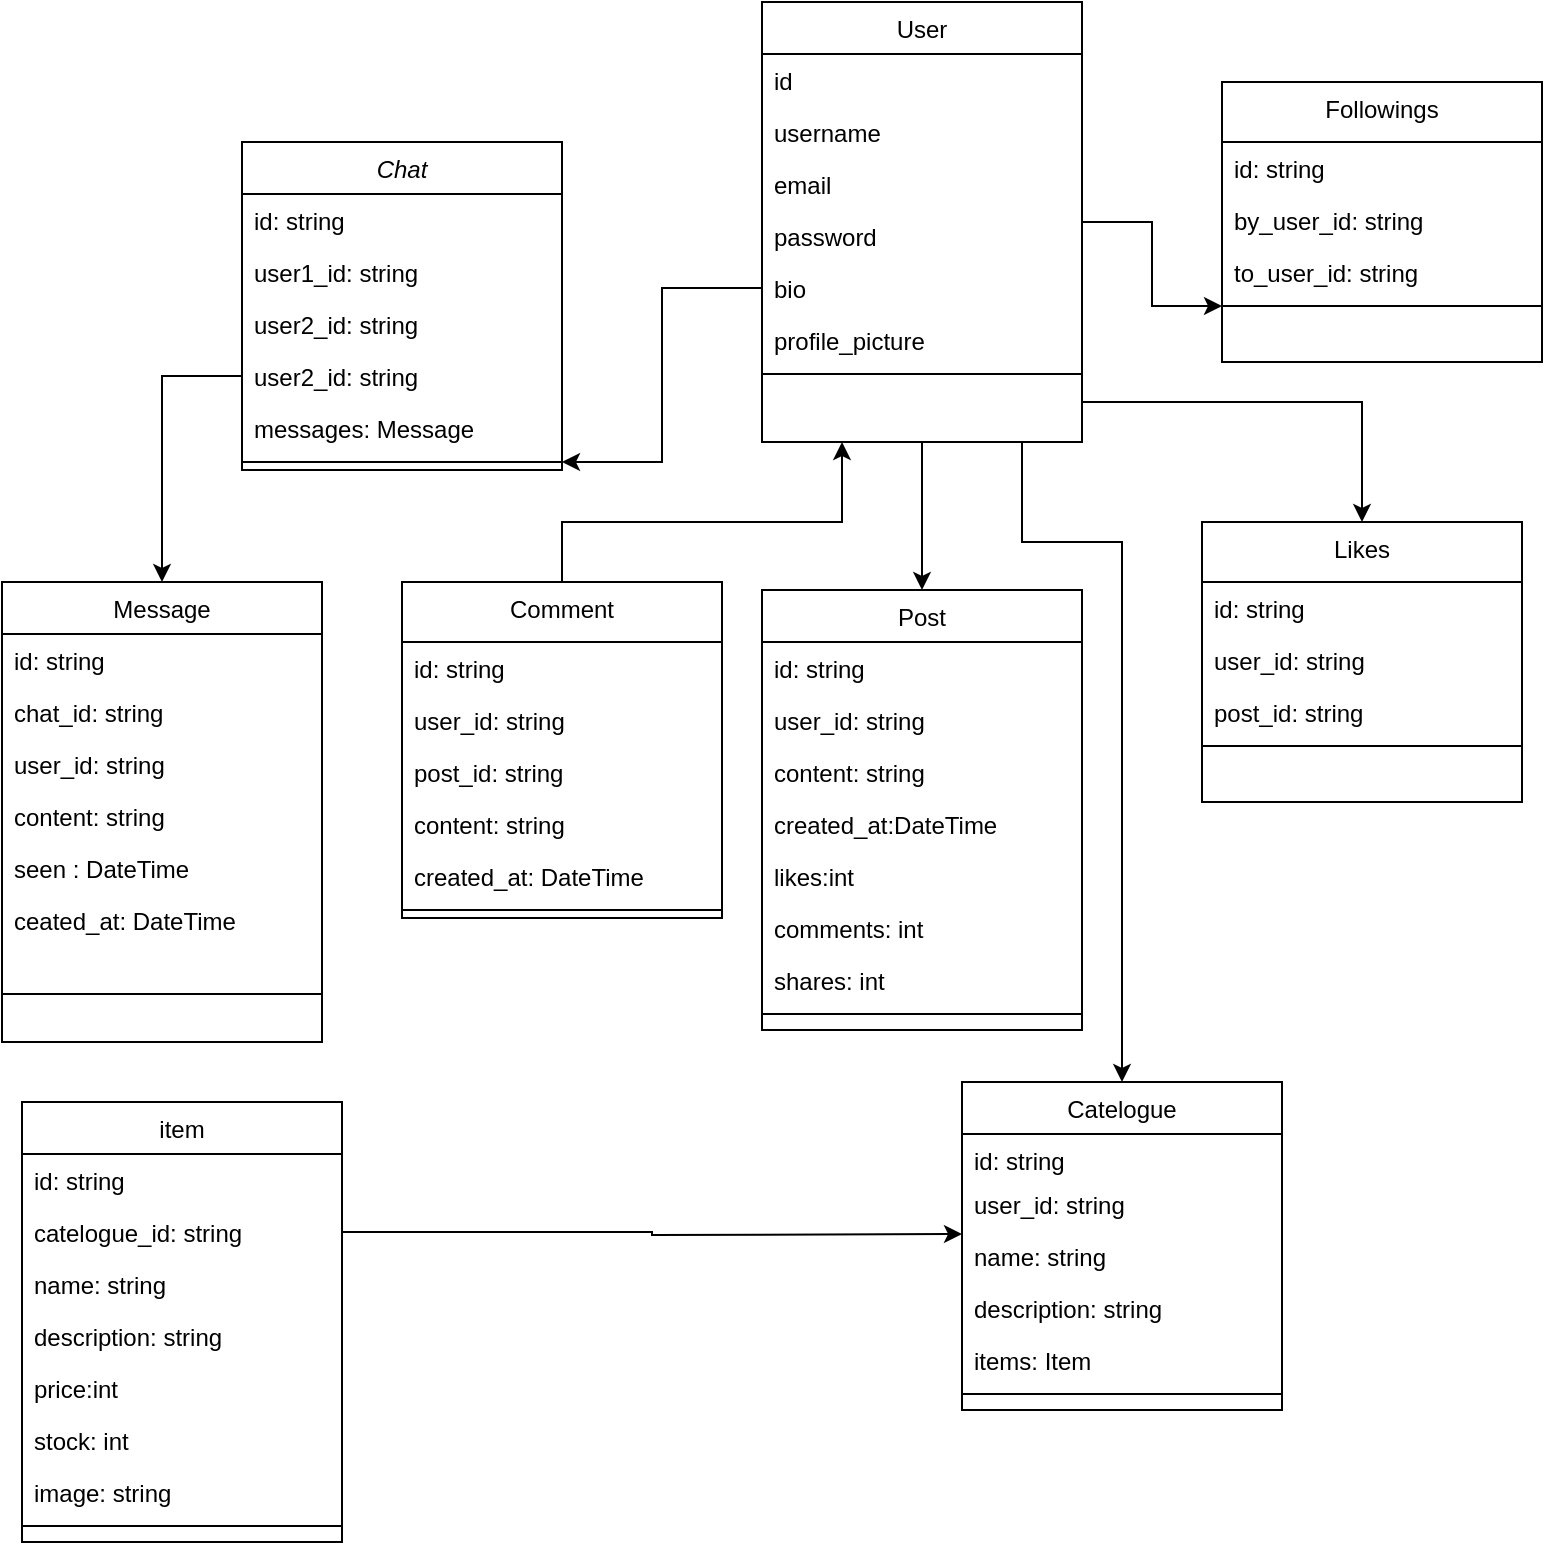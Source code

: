 <mxfile version="22.1.16" type="device">
  <diagram id="C5RBs43oDa-KdzZeNtuy" name="Page-1">
    <mxGraphModel dx="1200" dy="837" grid="1" gridSize="10" guides="1" tooltips="1" connect="1" arrows="1" fold="1" page="1" pageScale="1" pageWidth="827" pageHeight="1169" math="0" shadow="0">
      <root>
        <mxCell id="WIyWlLk6GJQsqaUBKTNV-0" />
        <mxCell id="WIyWlLk6GJQsqaUBKTNV-1" parent="WIyWlLk6GJQsqaUBKTNV-0" />
        <mxCell id="J3o90GDxarAuZLOoOO7l-0" value="" style="group" vertex="1" connectable="0" parent="WIyWlLk6GJQsqaUBKTNV-1">
          <mxGeometry x="40" y="80" width="770" height="770" as="geometry" />
        </mxCell>
        <mxCell id="zkfFHV4jXpPFQw0GAbJ--0" value="Chat" style="swimlane;fontStyle=2;align=center;verticalAlign=top;childLayout=stackLayout;horizontal=1;startSize=26;horizontalStack=0;resizeParent=1;resizeLast=0;collapsible=1;marginBottom=0;rounded=0;shadow=0;strokeWidth=1;" parent="J3o90GDxarAuZLOoOO7l-0" vertex="1">
          <mxGeometry x="120" y="70" width="160" height="164" as="geometry">
            <mxRectangle x="230" y="140" width="160" height="26" as="alternateBounds" />
          </mxGeometry>
        </mxCell>
        <mxCell id="zkfFHV4jXpPFQw0GAbJ--1" value="id: string" style="text;align=left;verticalAlign=top;spacingLeft=4;spacingRight=4;overflow=hidden;rotatable=0;points=[[0,0.5],[1,0.5]];portConstraint=eastwest;" parent="zkfFHV4jXpPFQw0GAbJ--0" vertex="1">
          <mxGeometry y="26" width="160" height="26" as="geometry" />
        </mxCell>
        <mxCell id="zkfFHV4jXpPFQw0GAbJ--2" value="user1_id: string" style="text;align=left;verticalAlign=top;spacingLeft=4;spacingRight=4;overflow=hidden;rotatable=0;points=[[0,0.5],[1,0.5]];portConstraint=eastwest;rounded=0;shadow=0;html=0;" parent="zkfFHV4jXpPFQw0GAbJ--0" vertex="1">
          <mxGeometry y="52" width="160" height="26" as="geometry" />
        </mxCell>
        <mxCell id="G_bU7HG2VC5XG64Yvgg4-59" value="user2_id: string" style="text;align=left;verticalAlign=top;spacingLeft=4;spacingRight=4;overflow=hidden;rotatable=0;points=[[0,0.5],[1,0.5]];portConstraint=eastwest;rounded=0;shadow=0;html=0;" parent="zkfFHV4jXpPFQw0GAbJ--0" vertex="1">
          <mxGeometry y="78" width="160" height="26" as="geometry" />
        </mxCell>
        <mxCell id="G_bU7HG2VC5XG64Yvgg4-35" value="user2_id: string" style="text;align=left;verticalAlign=top;spacingLeft=4;spacingRight=4;overflow=hidden;rotatable=0;points=[[0,0.5],[1,0.5]];portConstraint=eastwest;rounded=0;shadow=0;html=0;" parent="zkfFHV4jXpPFQw0GAbJ--0" vertex="1">
          <mxGeometry y="104" width="160" height="26" as="geometry" />
        </mxCell>
        <mxCell id="zkfFHV4jXpPFQw0GAbJ--3" value="messages: Message" style="text;align=left;verticalAlign=top;spacingLeft=4;spacingRight=4;overflow=hidden;rotatable=0;points=[[0,0.5],[1,0.5]];portConstraint=eastwest;rounded=0;shadow=0;html=0;" parent="zkfFHV4jXpPFQw0GAbJ--0" vertex="1">
          <mxGeometry y="130" width="160" height="26" as="geometry" />
        </mxCell>
        <mxCell id="zkfFHV4jXpPFQw0GAbJ--4" value="" style="line;html=1;strokeWidth=1;align=left;verticalAlign=middle;spacingTop=-1;spacingLeft=3;spacingRight=3;rotatable=0;labelPosition=right;points=[];portConstraint=eastwest;" parent="zkfFHV4jXpPFQw0GAbJ--0" vertex="1">
          <mxGeometry y="156" width="160" height="8" as="geometry" />
        </mxCell>
        <mxCell id="zkfFHV4jXpPFQw0GAbJ--13" value="Catelogue" style="swimlane;fontStyle=0;align=center;verticalAlign=top;childLayout=stackLayout;horizontal=1;startSize=26;horizontalStack=0;resizeParent=1;resizeLast=0;collapsible=1;marginBottom=0;rounded=0;shadow=0;strokeWidth=1;" parent="J3o90GDxarAuZLOoOO7l-0" vertex="1">
          <mxGeometry x="480" y="540" width="160" height="164" as="geometry">
            <mxRectangle x="340" y="380" width="170" height="26" as="alternateBounds" />
          </mxGeometry>
        </mxCell>
        <mxCell id="G_bU7HG2VC5XG64Yvgg4-14" value="id: string" style="text;align=left;verticalAlign=top;spacingLeft=4;spacingRight=4;overflow=hidden;rotatable=0;points=[[0,0.5],[1,0.5]];portConstraint=eastwest;" parent="zkfFHV4jXpPFQw0GAbJ--13" vertex="1">
          <mxGeometry y="26" width="160" height="22" as="geometry" />
        </mxCell>
        <mxCell id="G_bU7HG2VC5XG64Yvgg4-16" value="user_id: string" style="text;align=left;verticalAlign=top;spacingLeft=4;spacingRight=4;overflow=hidden;rotatable=0;points=[[0,0.5],[1,0.5]];portConstraint=eastwest;" parent="zkfFHV4jXpPFQw0GAbJ--13" vertex="1">
          <mxGeometry y="48" width="160" height="26" as="geometry" />
        </mxCell>
        <mxCell id="G_bU7HG2VC5XG64Yvgg4-17" value="name: string" style="text;align=left;verticalAlign=top;spacingLeft=4;spacingRight=4;overflow=hidden;rotatable=0;points=[[0,0.5],[1,0.5]];portConstraint=eastwest;" parent="zkfFHV4jXpPFQw0GAbJ--13" vertex="1">
          <mxGeometry y="74" width="160" height="26" as="geometry" />
        </mxCell>
        <mxCell id="G_bU7HG2VC5XG64Yvgg4-15" value="description: string" style="text;align=left;verticalAlign=top;spacingLeft=4;spacingRight=4;overflow=hidden;rotatable=0;points=[[0,0.5],[1,0.5]];portConstraint=eastwest;" parent="zkfFHV4jXpPFQw0GAbJ--13" vertex="1">
          <mxGeometry y="100" width="160" height="26" as="geometry" />
        </mxCell>
        <mxCell id="zkfFHV4jXpPFQw0GAbJ--14" value="items: Item" style="text;align=left;verticalAlign=top;spacingLeft=4;spacingRight=4;overflow=hidden;rotatable=0;points=[[0,0.5],[1,0.5]];portConstraint=eastwest;" parent="zkfFHV4jXpPFQw0GAbJ--13" vertex="1">
          <mxGeometry y="126" width="160" height="26" as="geometry" />
        </mxCell>
        <mxCell id="zkfFHV4jXpPFQw0GAbJ--15" value="" style="line;html=1;strokeWidth=1;align=left;verticalAlign=middle;spacingTop=-1;spacingLeft=3;spacingRight=3;rotatable=0;labelPosition=right;points=[];portConstraint=eastwest;" parent="zkfFHV4jXpPFQw0GAbJ--13" vertex="1">
          <mxGeometry y="152" width="160" height="8" as="geometry" />
        </mxCell>
        <mxCell id="G_bU7HG2VC5XG64Yvgg4-66" style="edgeStyle=orthogonalEdgeStyle;rounded=0;orthogonalLoop=1;jettySize=auto;html=1;entryX=0.5;entryY=0;entryDx=0;entryDy=0;" parent="J3o90GDxarAuZLOoOO7l-0" source="zkfFHV4jXpPFQw0GAbJ--17" target="zkfFHV4jXpPFQw0GAbJ--13" edge="1">
          <mxGeometry relative="1" as="geometry">
            <Array as="points">
              <mxPoint x="510" y="270" />
              <mxPoint x="560" y="270" />
            </Array>
          </mxGeometry>
        </mxCell>
        <mxCell id="zkfFHV4jXpPFQw0GAbJ--17" value="User" style="swimlane;fontStyle=0;align=center;verticalAlign=top;childLayout=stackLayout;horizontal=1;startSize=26;horizontalStack=0;resizeParent=1;resizeLast=0;collapsible=1;marginBottom=0;rounded=0;shadow=0;strokeWidth=1;" parent="J3o90GDxarAuZLOoOO7l-0" vertex="1">
          <mxGeometry x="380" width="160" height="220" as="geometry">
            <mxRectangle x="550" y="140" width="160" height="26" as="alternateBounds" />
          </mxGeometry>
        </mxCell>
        <mxCell id="zkfFHV4jXpPFQw0GAbJ--18" value="id" style="text;align=left;verticalAlign=top;spacingLeft=4;spacingRight=4;overflow=hidden;rotatable=0;points=[[0,0.5],[1,0.5]];portConstraint=eastwest;" parent="zkfFHV4jXpPFQw0GAbJ--17" vertex="1">
          <mxGeometry y="26" width="160" height="26" as="geometry" />
        </mxCell>
        <mxCell id="zkfFHV4jXpPFQw0GAbJ--19" value="username" style="text;align=left;verticalAlign=top;spacingLeft=4;spacingRight=4;overflow=hidden;rotatable=0;points=[[0,0.5],[1,0.5]];portConstraint=eastwest;rounded=0;shadow=0;html=0;" parent="zkfFHV4jXpPFQw0GAbJ--17" vertex="1">
          <mxGeometry y="52" width="160" height="26" as="geometry" />
        </mxCell>
        <mxCell id="zkfFHV4jXpPFQw0GAbJ--20" value="email" style="text;align=left;verticalAlign=top;spacingLeft=4;spacingRight=4;overflow=hidden;rotatable=0;points=[[0,0.5],[1,0.5]];portConstraint=eastwest;rounded=0;shadow=0;html=0;" parent="zkfFHV4jXpPFQw0GAbJ--17" vertex="1">
          <mxGeometry y="78" width="160" height="26" as="geometry" />
        </mxCell>
        <mxCell id="zkfFHV4jXpPFQw0GAbJ--21" value="password" style="text;align=left;verticalAlign=top;spacingLeft=4;spacingRight=4;overflow=hidden;rotatable=0;points=[[0,0.5],[1,0.5]];portConstraint=eastwest;rounded=0;shadow=0;html=0;" parent="zkfFHV4jXpPFQw0GAbJ--17" vertex="1">
          <mxGeometry y="104" width="160" height="26" as="geometry" />
        </mxCell>
        <mxCell id="zkfFHV4jXpPFQw0GAbJ--22" value="bio" style="text;align=left;verticalAlign=top;spacingLeft=4;spacingRight=4;overflow=hidden;rotatable=0;points=[[0,0.5],[1,0.5]];portConstraint=eastwest;rounded=0;shadow=0;html=0;" parent="zkfFHV4jXpPFQw0GAbJ--17" vertex="1">
          <mxGeometry y="130" width="160" height="26" as="geometry" />
        </mxCell>
        <mxCell id="zkfFHV4jXpPFQw0GAbJ--25" value="profile_picture" style="text;align=left;verticalAlign=top;spacingLeft=4;spacingRight=4;overflow=hidden;rotatable=0;points=[[0,0.5],[1,0.5]];portConstraint=eastwest;" parent="zkfFHV4jXpPFQw0GAbJ--17" vertex="1">
          <mxGeometry y="156" width="160" height="26" as="geometry" />
        </mxCell>
        <mxCell id="zkfFHV4jXpPFQw0GAbJ--23" value="" style="line;html=1;strokeWidth=1;align=left;verticalAlign=middle;spacingTop=-1;spacingLeft=3;spacingRight=3;rotatable=0;labelPosition=right;points=[];portConstraint=eastwest;" parent="zkfFHV4jXpPFQw0GAbJ--17" vertex="1">
          <mxGeometry y="182" width="160" height="8" as="geometry" />
        </mxCell>
        <mxCell id="G_bU7HG2VC5XG64Yvgg4-0" value="Post" style="swimlane;fontStyle=0;align=center;verticalAlign=top;childLayout=stackLayout;horizontal=1;startSize=26;horizontalStack=0;resizeParent=1;resizeLast=0;collapsible=1;marginBottom=0;rounded=0;shadow=0;strokeWidth=1;" parent="J3o90GDxarAuZLOoOO7l-0" vertex="1">
          <mxGeometry x="380" y="294" width="160" height="220" as="geometry">
            <mxRectangle x="340" y="380" width="170" height="26" as="alternateBounds" />
          </mxGeometry>
        </mxCell>
        <mxCell id="G_bU7HG2VC5XG64Yvgg4-1" value="id: string" style="text;align=left;verticalAlign=top;spacingLeft=4;spacingRight=4;overflow=hidden;rotatable=0;points=[[0,0.5],[1,0.5]];portConstraint=eastwest;" parent="G_bU7HG2VC5XG64Yvgg4-0" vertex="1">
          <mxGeometry y="26" width="160" height="26" as="geometry" />
        </mxCell>
        <mxCell id="G_bU7HG2VC5XG64Yvgg4-9" value="user_id: string" style="text;align=left;verticalAlign=top;spacingLeft=4;spacingRight=4;overflow=hidden;rotatable=0;points=[[0,0.5],[1,0.5]];portConstraint=eastwest;" parent="G_bU7HG2VC5XG64Yvgg4-0" vertex="1">
          <mxGeometry y="52" width="160" height="26" as="geometry" />
        </mxCell>
        <mxCell id="G_bU7HG2VC5XG64Yvgg4-10" value="content: string" style="text;align=left;verticalAlign=top;spacingLeft=4;spacingRight=4;overflow=hidden;rotatable=0;points=[[0,0.5],[1,0.5]];portConstraint=eastwest;" parent="G_bU7HG2VC5XG64Yvgg4-0" vertex="1">
          <mxGeometry y="78" width="160" height="26" as="geometry" />
        </mxCell>
        <mxCell id="G_bU7HG2VC5XG64Yvgg4-12" value="created_at:DateTime" style="text;align=left;verticalAlign=top;spacingLeft=4;spacingRight=4;overflow=hidden;rotatable=0;points=[[0,0.5],[1,0.5]];portConstraint=eastwest;" parent="G_bU7HG2VC5XG64Yvgg4-0" vertex="1">
          <mxGeometry y="104" width="160" height="26" as="geometry" />
        </mxCell>
        <mxCell id="G_bU7HG2VC5XG64Yvgg4-11" value="likes:int" style="text;align=left;verticalAlign=top;spacingLeft=4;spacingRight=4;overflow=hidden;rotatable=0;points=[[0,0.5],[1,0.5]];portConstraint=eastwest;" parent="G_bU7HG2VC5XG64Yvgg4-0" vertex="1">
          <mxGeometry y="130" width="160" height="26" as="geometry" />
        </mxCell>
        <mxCell id="G_bU7HG2VC5XG64Yvgg4-8" value="comments: int" style="text;align=left;verticalAlign=top;spacingLeft=4;spacingRight=4;overflow=hidden;rotatable=0;points=[[0,0.5],[1,0.5]];portConstraint=eastwest;" parent="G_bU7HG2VC5XG64Yvgg4-0" vertex="1">
          <mxGeometry y="156" width="160" height="26" as="geometry" />
        </mxCell>
        <mxCell id="G_bU7HG2VC5XG64Yvgg4-13" value="shares: int" style="text;align=left;verticalAlign=top;spacingLeft=4;spacingRight=4;overflow=hidden;rotatable=0;points=[[0,0.5],[1,0.5]];portConstraint=eastwest;" parent="G_bU7HG2VC5XG64Yvgg4-0" vertex="1">
          <mxGeometry y="182" width="160" height="26" as="geometry" />
        </mxCell>
        <mxCell id="G_bU7HG2VC5XG64Yvgg4-2" value="" style="line;html=1;strokeWidth=1;align=left;verticalAlign=middle;spacingTop=-1;spacingLeft=3;spacingRight=3;rotatable=0;labelPosition=right;points=[];portConstraint=eastwest;" parent="G_bU7HG2VC5XG64Yvgg4-0" vertex="1">
          <mxGeometry y="208" width="160" height="8" as="geometry" />
        </mxCell>
        <mxCell id="G_bU7HG2VC5XG64Yvgg4-57" value="" style="edgeStyle=orthogonalEdgeStyle;rounded=0;orthogonalLoop=1;jettySize=auto;html=1;entryX=0.5;entryY=0;entryDx=0;entryDy=0;" parent="J3o90GDxarAuZLOoOO7l-0" source="zkfFHV4jXpPFQw0GAbJ--17" target="G_bU7HG2VC5XG64Yvgg4-0" edge="1">
          <mxGeometry relative="1" as="geometry">
            <Array as="points" />
          </mxGeometry>
        </mxCell>
        <mxCell id="G_bU7HG2VC5XG64Yvgg4-3" value="Message" style="swimlane;fontStyle=0;align=center;verticalAlign=top;childLayout=stackLayout;horizontal=1;startSize=26;horizontalStack=0;resizeParent=1;resizeLast=0;collapsible=1;marginBottom=0;rounded=0;shadow=0;strokeWidth=1;" parent="J3o90GDxarAuZLOoOO7l-0" vertex="1">
          <mxGeometry y="290" width="160" height="230" as="geometry">
            <mxRectangle x="340" y="380" width="170" height="26" as="alternateBounds" />
          </mxGeometry>
        </mxCell>
        <mxCell id="G_bU7HG2VC5XG64Yvgg4-36" value="id: string" style="text;align=left;verticalAlign=top;spacingLeft=4;spacingRight=4;overflow=hidden;rotatable=0;points=[[0,0.5],[1,0.5]];portConstraint=eastwest;" parent="G_bU7HG2VC5XG64Yvgg4-3" vertex="1">
          <mxGeometry y="26" width="160" height="26" as="geometry" />
        </mxCell>
        <mxCell id="G_bU7HG2VC5XG64Yvgg4-37" value="chat_id: string" style="text;align=left;verticalAlign=top;spacingLeft=4;spacingRight=4;overflow=hidden;rotatable=0;points=[[0,0.5],[1,0.5]];portConstraint=eastwest;" parent="G_bU7HG2VC5XG64Yvgg4-3" vertex="1">
          <mxGeometry y="52" width="160" height="26" as="geometry" />
        </mxCell>
        <mxCell id="G_bU7HG2VC5XG64Yvgg4-4" value="user_id: string" style="text;align=left;verticalAlign=top;spacingLeft=4;spacingRight=4;overflow=hidden;rotatable=0;points=[[0,0.5],[1,0.5]];portConstraint=eastwest;" parent="G_bU7HG2VC5XG64Yvgg4-3" vertex="1">
          <mxGeometry y="78" width="160" height="26" as="geometry" />
        </mxCell>
        <mxCell id="G_bU7HG2VC5XG64Yvgg4-38" value="content: string" style="text;align=left;verticalAlign=top;spacingLeft=4;spacingRight=4;overflow=hidden;rotatable=0;points=[[0,0.5],[1,0.5]];portConstraint=eastwest;" parent="G_bU7HG2VC5XG64Yvgg4-3" vertex="1">
          <mxGeometry y="104" width="160" height="26" as="geometry" />
        </mxCell>
        <mxCell id="G_bU7HG2VC5XG64Yvgg4-40" value="seen : DateTime" style="text;align=left;verticalAlign=top;spacingLeft=4;spacingRight=4;overflow=hidden;rotatable=0;points=[[0,0.5],[1,0.5]];portConstraint=eastwest;" parent="G_bU7HG2VC5XG64Yvgg4-3" vertex="1">
          <mxGeometry y="130" width="160" height="26" as="geometry" />
        </mxCell>
        <mxCell id="G_bU7HG2VC5XG64Yvgg4-39" value="ceated_at: DateTime" style="text;align=left;verticalAlign=top;spacingLeft=4;spacingRight=4;overflow=hidden;rotatable=0;points=[[0,0.5],[1,0.5]];portConstraint=eastwest;" parent="G_bU7HG2VC5XG64Yvgg4-3" vertex="1">
          <mxGeometry y="156" width="160" height="26" as="geometry" />
        </mxCell>
        <mxCell id="G_bU7HG2VC5XG64Yvgg4-5" value="" style="line;html=1;strokeWidth=1;align=left;verticalAlign=middle;spacingTop=-1;spacingLeft=3;spacingRight=3;rotatable=0;labelPosition=right;points=[];portConstraint=eastwest;" parent="G_bU7HG2VC5XG64Yvgg4-3" vertex="1">
          <mxGeometry y="182" width="160" height="48" as="geometry" />
        </mxCell>
        <mxCell id="G_bU7HG2VC5XG64Yvgg4-18" value="item" style="swimlane;fontStyle=0;align=center;verticalAlign=top;childLayout=stackLayout;horizontal=1;startSize=26;horizontalStack=0;resizeParent=1;resizeLast=0;collapsible=1;marginBottom=0;rounded=0;shadow=0;strokeWidth=1;" parent="J3o90GDxarAuZLOoOO7l-0" vertex="1">
          <mxGeometry x="10" y="550" width="160" height="220" as="geometry">
            <mxRectangle x="340" y="380" width="170" height="26" as="alternateBounds" />
          </mxGeometry>
        </mxCell>
        <mxCell id="G_bU7HG2VC5XG64Yvgg4-19" value="id: string" style="text;align=left;verticalAlign=top;spacingLeft=4;spacingRight=4;overflow=hidden;rotatable=0;points=[[0,0.5],[1,0.5]];portConstraint=eastwest;" parent="G_bU7HG2VC5XG64Yvgg4-18" vertex="1">
          <mxGeometry y="26" width="160" height="26" as="geometry" />
        </mxCell>
        <mxCell id="G_bU7HG2VC5XG64Yvgg4-20" value="catelogue_id: string" style="text;align=left;verticalAlign=top;spacingLeft=4;spacingRight=4;overflow=hidden;rotatable=0;points=[[0,0.5],[1,0.5]];portConstraint=eastwest;" parent="G_bU7HG2VC5XG64Yvgg4-18" vertex="1">
          <mxGeometry y="52" width="160" height="26" as="geometry" />
        </mxCell>
        <mxCell id="G_bU7HG2VC5XG64Yvgg4-21" value="name: string" style="text;align=left;verticalAlign=top;spacingLeft=4;spacingRight=4;overflow=hidden;rotatable=0;points=[[0,0.5],[1,0.5]];portConstraint=eastwest;" parent="G_bU7HG2VC5XG64Yvgg4-18" vertex="1">
          <mxGeometry y="78" width="160" height="26" as="geometry" />
        </mxCell>
        <mxCell id="G_bU7HG2VC5XG64Yvgg4-22" value="description: string" style="text;align=left;verticalAlign=top;spacingLeft=4;spacingRight=4;overflow=hidden;rotatable=0;points=[[0,0.5],[1,0.5]];portConstraint=eastwest;" parent="G_bU7HG2VC5XG64Yvgg4-18" vertex="1">
          <mxGeometry y="104" width="160" height="26" as="geometry" />
        </mxCell>
        <mxCell id="G_bU7HG2VC5XG64Yvgg4-23" value="price:int" style="text;align=left;verticalAlign=top;spacingLeft=4;spacingRight=4;overflow=hidden;rotatable=0;points=[[0,0.5],[1,0.5]];portConstraint=eastwest;" parent="G_bU7HG2VC5XG64Yvgg4-18" vertex="1">
          <mxGeometry y="130" width="160" height="26" as="geometry" />
        </mxCell>
        <mxCell id="G_bU7HG2VC5XG64Yvgg4-24" value="stock: int" style="text;align=left;verticalAlign=top;spacingLeft=4;spacingRight=4;overflow=hidden;rotatable=0;points=[[0,0.5],[1,0.5]];portConstraint=eastwest;" parent="G_bU7HG2VC5XG64Yvgg4-18" vertex="1">
          <mxGeometry y="156" width="160" height="26" as="geometry" />
        </mxCell>
        <mxCell id="G_bU7HG2VC5XG64Yvgg4-25" value="image: string" style="text;align=left;verticalAlign=top;spacingLeft=4;spacingRight=4;overflow=hidden;rotatable=0;points=[[0,0.5],[1,0.5]];portConstraint=eastwest;" parent="G_bU7HG2VC5XG64Yvgg4-18" vertex="1">
          <mxGeometry y="182" width="160" height="26" as="geometry" />
        </mxCell>
        <mxCell id="G_bU7HG2VC5XG64Yvgg4-26" value="" style="line;html=1;strokeWidth=1;align=left;verticalAlign=middle;spacingTop=-1;spacingLeft=3;spacingRight=3;rotatable=0;labelPosition=right;points=[];portConstraint=eastwest;" parent="G_bU7HG2VC5XG64Yvgg4-18" vertex="1">
          <mxGeometry y="208" width="160" height="8" as="geometry" />
        </mxCell>
        <mxCell id="G_bU7HG2VC5XG64Yvgg4-58" value="" style="edgeStyle=orthogonalEdgeStyle;rounded=0;orthogonalLoop=1;jettySize=auto;html=1;entryX=0.25;entryY=1;entryDx=0;entryDy=0;" parent="J3o90GDxarAuZLOoOO7l-0" source="G_bU7HG2VC5XG64Yvgg4-27" target="zkfFHV4jXpPFQw0GAbJ--17" edge="1">
          <mxGeometry relative="1" as="geometry">
            <Array as="points">
              <mxPoint x="280" y="260" />
              <mxPoint x="420" y="260" />
            </Array>
          </mxGeometry>
        </mxCell>
        <mxCell id="G_bU7HG2VC5XG64Yvgg4-27" value="Comment" style="swimlane;fontStyle=0;align=center;verticalAlign=top;childLayout=stackLayout;horizontal=1;startSize=30;horizontalStack=0;resizeParent=1;resizeLast=0;collapsible=1;marginBottom=0;rounded=0;shadow=0;strokeWidth=1;" parent="J3o90GDxarAuZLOoOO7l-0" vertex="1">
          <mxGeometry x="200" y="290" width="160" height="168" as="geometry">
            <mxRectangle x="340" y="380" width="170" height="26" as="alternateBounds" />
          </mxGeometry>
        </mxCell>
        <mxCell id="G_bU7HG2VC5XG64Yvgg4-28" value="id: string" style="text;align=left;verticalAlign=top;spacingLeft=4;spacingRight=4;overflow=hidden;rotatable=0;points=[[0,0.5],[1,0.5]];portConstraint=eastwest;" parent="G_bU7HG2VC5XG64Yvgg4-27" vertex="1">
          <mxGeometry y="30" width="160" height="26" as="geometry" />
        </mxCell>
        <mxCell id="G_bU7HG2VC5XG64Yvgg4-29" value="user_id: string" style="text;align=left;verticalAlign=top;spacingLeft=4;spacingRight=4;overflow=hidden;rotatable=0;points=[[0,0.5],[1,0.5]];portConstraint=eastwest;" parent="G_bU7HG2VC5XG64Yvgg4-27" vertex="1">
          <mxGeometry y="56" width="160" height="26" as="geometry" />
        </mxCell>
        <mxCell id="G_bU7HG2VC5XG64Yvgg4-30" value="post_id: string" style="text;align=left;verticalAlign=top;spacingLeft=4;spacingRight=4;overflow=hidden;rotatable=0;points=[[0,0.5],[1,0.5]];portConstraint=eastwest;" parent="G_bU7HG2VC5XG64Yvgg4-27" vertex="1">
          <mxGeometry y="82" width="160" height="26" as="geometry" />
        </mxCell>
        <mxCell id="G_bU7HG2VC5XG64Yvgg4-31" value="content: string" style="text;align=left;verticalAlign=top;spacingLeft=4;spacingRight=4;overflow=hidden;rotatable=0;points=[[0,0.5],[1,0.5]];portConstraint=eastwest;" parent="G_bU7HG2VC5XG64Yvgg4-27" vertex="1">
          <mxGeometry y="108" width="160" height="26" as="geometry" />
        </mxCell>
        <mxCell id="G_bU7HG2VC5XG64Yvgg4-32" value="created_at: DateTime" style="text;align=left;verticalAlign=top;spacingLeft=4;spacingRight=4;overflow=hidden;rotatable=0;points=[[0,0.5],[1,0.5]];portConstraint=eastwest;" parent="G_bU7HG2VC5XG64Yvgg4-27" vertex="1">
          <mxGeometry y="134" width="160" height="26" as="geometry" />
        </mxCell>
        <mxCell id="G_bU7HG2VC5XG64Yvgg4-33" value="" style="line;html=1;strokeWidth=1;align=left;verticalAlign=middle;spacingTop=-1;spacingLeft=3;spacingRight=3;rotatable=0;labelPosition=right;points=[];portConstraint=eastwest;" parent="G_bU7HG2VC5XG64Yvgg4-27" vertex="1">
          <mxGeometry y="160" width="160" height="8" as="geometry" />
        </mxCell>
        <mxCell id="G_bU7HG2VC5XG64Yvgg4-41" value="Likes" style="swimlane;fontStyle=0;align=center;verticalAlign=top;childLayout=stackLayout;horizontal=1;startSize=30;horizontalStack=0;resizeParent=1;resizeLast=0;collapsible=1;marginBottom=0;rounded=0;shadow=0;strokeWidth=1;" parent="J3o90GDxarAuZLOoOO7l-0" vertex="1">
          <mxGeometry x="600" y="260" width="160" height="140" as="geometry">
            <mxRectangle x="340" y="380" width="170" height="26" as="alternateBounds" />
          </mxGeometry>
        </mxCell>
        <mxCell id="G_bU7HG2VC5XG64Yvgg4-42" value="id: string" style="text;align=left;verticalAlign=top;spacingLeft=4;spacingRight=4;overflow=hidden;rotatable=0;points=[[0,0.5],[1,0.5]];portConstraint=eastwest;" parent="G_bU7HG2VC5XG64Yvgg4-41" vertex="1">
          <mxGeometry y="30" width="160" height="26" as="geometry" />
        </mxCell>
        <mxCell id="G_bU7HG2VC5XG64Yvgg4-43" value="user_id: string" style="text;align=left;verticalAlign=top;spacingLeft=4;spacingRight=4;overflow=hidden;rotatable=0;points=[[0,0.5],[1,0.5]];portConstraint=eastwest;" parent="G_bU7HG2VC5XG64Yvgg4-41" vertex="1">
          <mxGeometry y="56" width="160" height="26" as="geometry" />
        </mxCell>
        <mxCell id="G_bU7HG2VC5XG64Yvgg4-44" value="post_id: string" style="text;align=left;verticalAlign=top;spacingLeft=4;spacingRight=4;overflow=hidden;rotatable=0;points=[[0,0.5],[1,0.5]];portConstraint=eastwest;" parent="G_bU7HG2VC5XG64Yvgg4-41" vertex="1">
          <mxGeometry y="82" width="160" height="26" as="geometry" />
        </mxCell>
        <mxCell id="G_bU7HG2VC5XG64Yvgg4-47" value="" style="line;html=1;strokeWidth=1;align=left;verticalAlign=middle;spacingTop=-1;spacingLeft=3;spacingRight=3;rotatable=0;labelPosition=right;points=[];portConstraint=eastwest;" parent="G_bU7HG2VC5XG64Yvgg4-41" vertex="1">
          <mxGeometry y="108" width="160" height="8" as="geometry" />
        </mxCell>
        <mxCell id="G_bU7HG2VC5XG64Yvgg4-49" value="Followings" style="swimlane;fontStyle=0;align=center;verticalAlign=top;childLayout=stackLayout;horizontal=1;startSize=30;horizontalStack=0;resizeParent=1;resizeLast=0;collapsible=1;marginBottom=0;rounded=0;shadow=0;strokeWidth=1;" parent="J3o90GDxarAuZLOoOO7l-0" vertex="1">
          <mxGeometry x="610" y="40" width="160" height="140" as="geometry">
            <mxRectangle x="340" y="380" width="170" height="26" as="alternateBounds" />
          </mxGeometry>
        </mxCell>
        <mxCell id="G_bU7HG2VC5XG64Yvgg4-50" value="id: string" style="text;align=left;verticalAlign=top;spacingLeft=4;spacingRight=4;overflow=hidden;rotatable=0;points=[[0,0.5],[1,0.5]];portConstraint=eastwest;" parent="G_bU7HG2VC5XG64Yvgg4-49" vertex="1">
          <mxGeometry y="30" width="160" height="26" as="geometry" />
        </mxCell>
        <mxCell id="G_bU7HG2VC5XG64Yvgg4-51" value="by_user_id: string" style="text;align=left;verticalAlign=top;spacingLeft=4;spacingRight=4;overflow=hidden;rotatable=0;points=[[0,0.5],[1,0.5]];portConstraint=eastwest;" parent="G_bU7HG2VC5XG64Yvgg4-49" vertex="1">
          <mxGeometry y="56" width="160" height="26" as="geometry" />
        </mxCell>
        <mxCell id="G_bU7HG2VC5XG64Yvgg4-52" value="to_user_id: string" style="text;align=left;verticalAlign=top;spacingLeft=4;spacingRight=4;overflow=hidden;rotatable=0;points=[[0,0.5],[1,0.5]];portConstraint=eastwest;" parent="G_bU7HG2VC5XG64Yvgg4-49" vertex="1">
          <mxGeometry y="82" width="160" height="26" as="geometry" />
        </mxCell>
        <mxCell id="G_bU7HG2VC5XG64Yvgg4-53" value="" style="line;html=1;strokeWidth=1;align=left;verticalAlign=middle;spacingTop=-1;spacingLeft=3;spacingRight=3;rotatable=0;labelPosition=right;points=[];portConstraint=eastwest;" parent="G_bU7HG2VC5XG64Yvgg4-49" vertex="1">
          <mxGeometry y="108" width="160" height="8" as="geometry" />
        </mxCell>
        <mxCell id="G_bU7HG2VC5XG64Yvgg4-56" value="" style="edgeStyle=orthogonalEdgeStyle;rounded=0;orthogonalLoop=1;jettySize=auto;html=1;" parent="J3o90GDxarAuZLOoOO7l-0" source="zkfFHV4jXpPFQw0GAbJ--22" target="zkfFHV4jXpPFQw0GAbJ--4" edge="1">
          <mxGeometry relative="1" as="geometry" />
        </mxCell>
        <mxCell id="G_bU7HG2VC5XG64Yvgg4-55" value="" style="edgeStyle=orthogonalEdgeStyle;rounded=0;orthogonalLoop=1;jettySize=auto;html=1;" parent="J3o90GDxarAuZLOoOO7l-0" source="zkfFHV4jXpPFQw0GAbJ--17" target="G_bU7HG2VC5XG64Yvgg4-53" edge="1">
          <mxGeometry relative="1" as="geometry" />
        </mxCell>
        <mxCell id="G_bU7HG2VC5XG64Yvgg4-60" style="edgeStyle=orthogonalEdgeStyle;rounded=0;orthogonalLoop=1;jettySize=auto;html=1;entryX=0.5;entryY=0;entryDx=0;entryDy=0;" parent="J3o90GDxarAuZLOoOO7l-0" source="G_bU7HG2VC5XG64Yvgg4-35" target="G_bU7HG2VC5XG64Yvgg4-3" edge="1">
          <mxGeometry relative="1" as="geometry" />
        </mxCell>
        <mxCell id="G_bU7HG2VC5XG64Yvgg4-62" style="edgeStyle=orthogonalEdgeStyle;rounded=0;orthogonalLoop=1;jettySize=auto;html=1;exitX=1;exitY=0.5;exitDx=0;exitDy=0;" parent="J3o90GDxarAuZLOoOO7l-0" source="G_bU7HG2VC5XG64Yvgg4-20" edge="1">
          <mxGeometry relative="1" as="geometry">
            <mxPoint x="480" y="616" as="targetPoint" />
          </mxGeometry>
        </mxCell>
        <mxCell id="G_bU7HG2VC5XG64Yvgg4-64" style="edgeStyle=orthogonalEdgeStyle;rounded=0;orthogonalLoop=1;jettySize=auto;html=1;entryX=0.5;entryY=0;entryDx=0;entryDy=0;" parent="J3o90GDxarAuZLOoOO7l-0" target="G_bU7HG2VC5XG64Yvgg4-41" edge="1">
          <mxGeometry relative="1" as="geometry">
            <mxPoint x="540" y="200" as="sourcePoint" />
            <Array as="points">
              <mxPoint x="680" y="200" />
            </Array>
          </mxGeometry>
        </mxCell>
      </root>
    </mxGraphModel>
  </diagram>
</mxfile>
